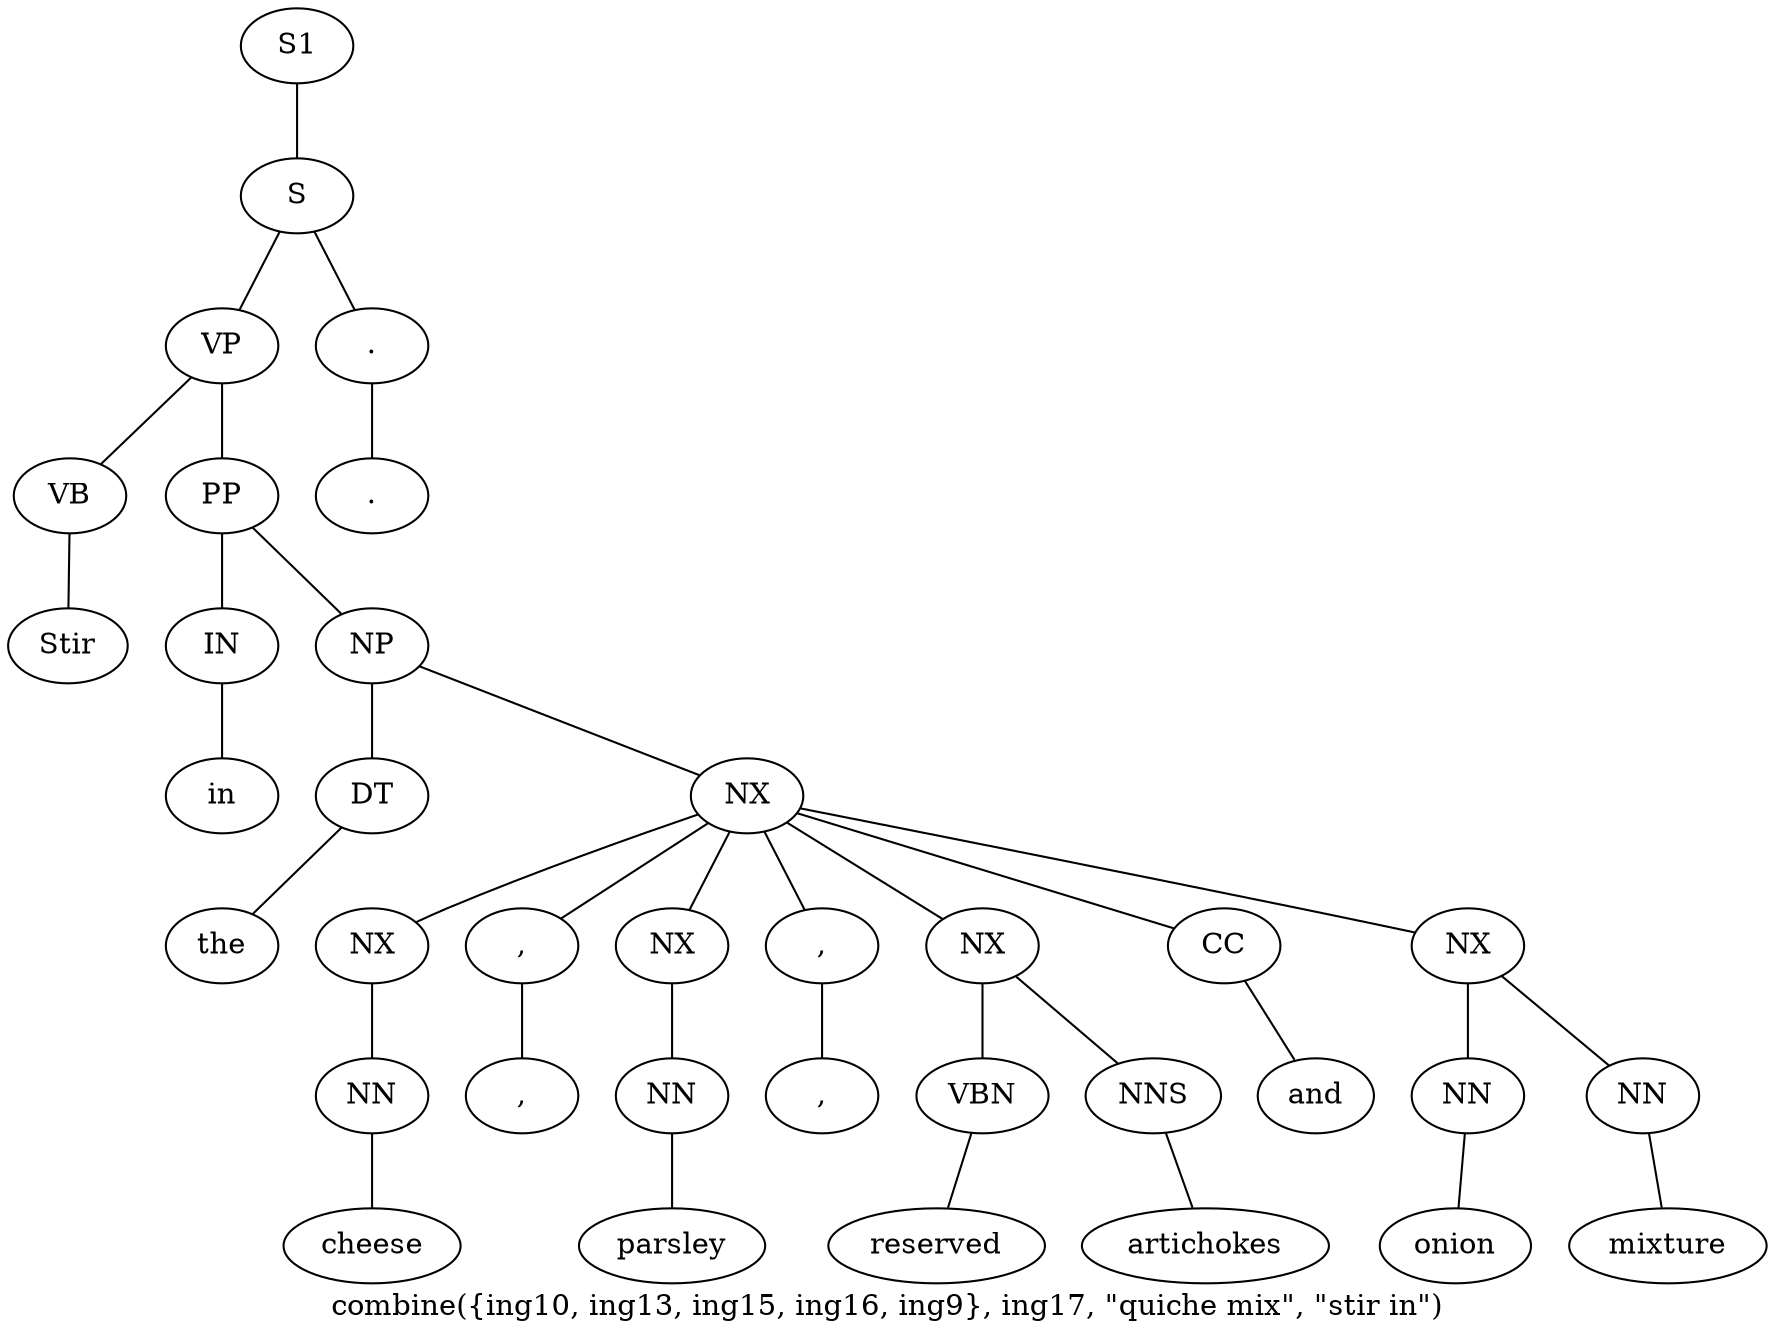 graph SyntaxGraph {
	label = "combine({ing10, ing13, ing15, ing16, ing9}, ing17, \"quiche mix\", \"stir in\")";
	Node0 [label="S1"];
	Node1 [label="S"];
	Node2 [label="VP"];
	Node3 [label="VB"];
	Node4 [label="Stir"];
	Node5 [label="PP"];
	Node6 [label="IN"];
	Node7 [label="in"];
	Node8 [label="NP"];
	Node9 [label="DT"];
	Node10 [label="the"];
	Node11 [label="NX"];
	Node12 [label="NX"];
	Node13 [label="NN"];
	Node14 [label="cheese"];
	Node15 [label=","];
	Node16 [label=","];
	Node17 [label="NX"];
	Node18 [label="NN"];
	Node19 [label="parsley"];
	Node20 [label=","];
	Node21 [label=","];
	Node22 [label="NX"];
	Node23 [label="VBN"];
	Node24 [label="reserved"];
	Node25 [label="NNS"];
	Node26 [label="artichokes"];
	Node27 [label="CC"];
	Node28 [label="and"];
	Node29 [label="NX"];
	Node30 [label="NN"];
	Node31 [label="onion"];
	Node32 [label="NN"];
	Node33 [label="mixture"];
	Node34 [label="."];
	Node35 [label="."];

	Node0 -- Node1;
	Node1 -- Node2;
	Node1 -- Node34;
	Node2 -- Node3;
	Node2 -- Node5;
	Node3 -- Node4;
	Node5 -- Node6;
	Node5 -- Node8;
	Node6 -- Node7;
	Node8 -- Node9;
	Node8 -- Node11;
	Node9 -- Node10;
	Node11 -- Node12;
	Node11 -- Node15;
	Node11 -- Node17;
	Node11 -- Node20;
	Node11 -- Node22;
	Node11 -- Node27;
	Node11 -- Node29;
	Node12 -- Node13;
	Node13 -- Node14;
	Node15 -- Node16;
	Node17 -- Node18;
	Node18 -- Node19;
	Node20 -- Node21;
	Node22 -- Node23;
	Node22 -- Node25;
	Node23 -- Node24;
	Node25 -- Node26;
	Node27 -- Node28;
	Node29 -- Node30;
	Node29 -- Node32;
	Node30 -- Node31;
	Node32 -- Node33;
	Node34 -- Node35;
}